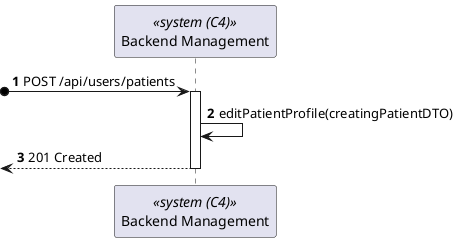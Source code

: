 @startuml Patient Profile Update (level 2)

autonumber
participant SYS as "Backend Management" <<system (C4)>>

?o-> SYS : POST /api/users/patients
activate SYS

SYS -> SYS : editPatientProfile(creatingPatientDTO)
<-- SYS : 201 Created
deactivate SYS


@enduml